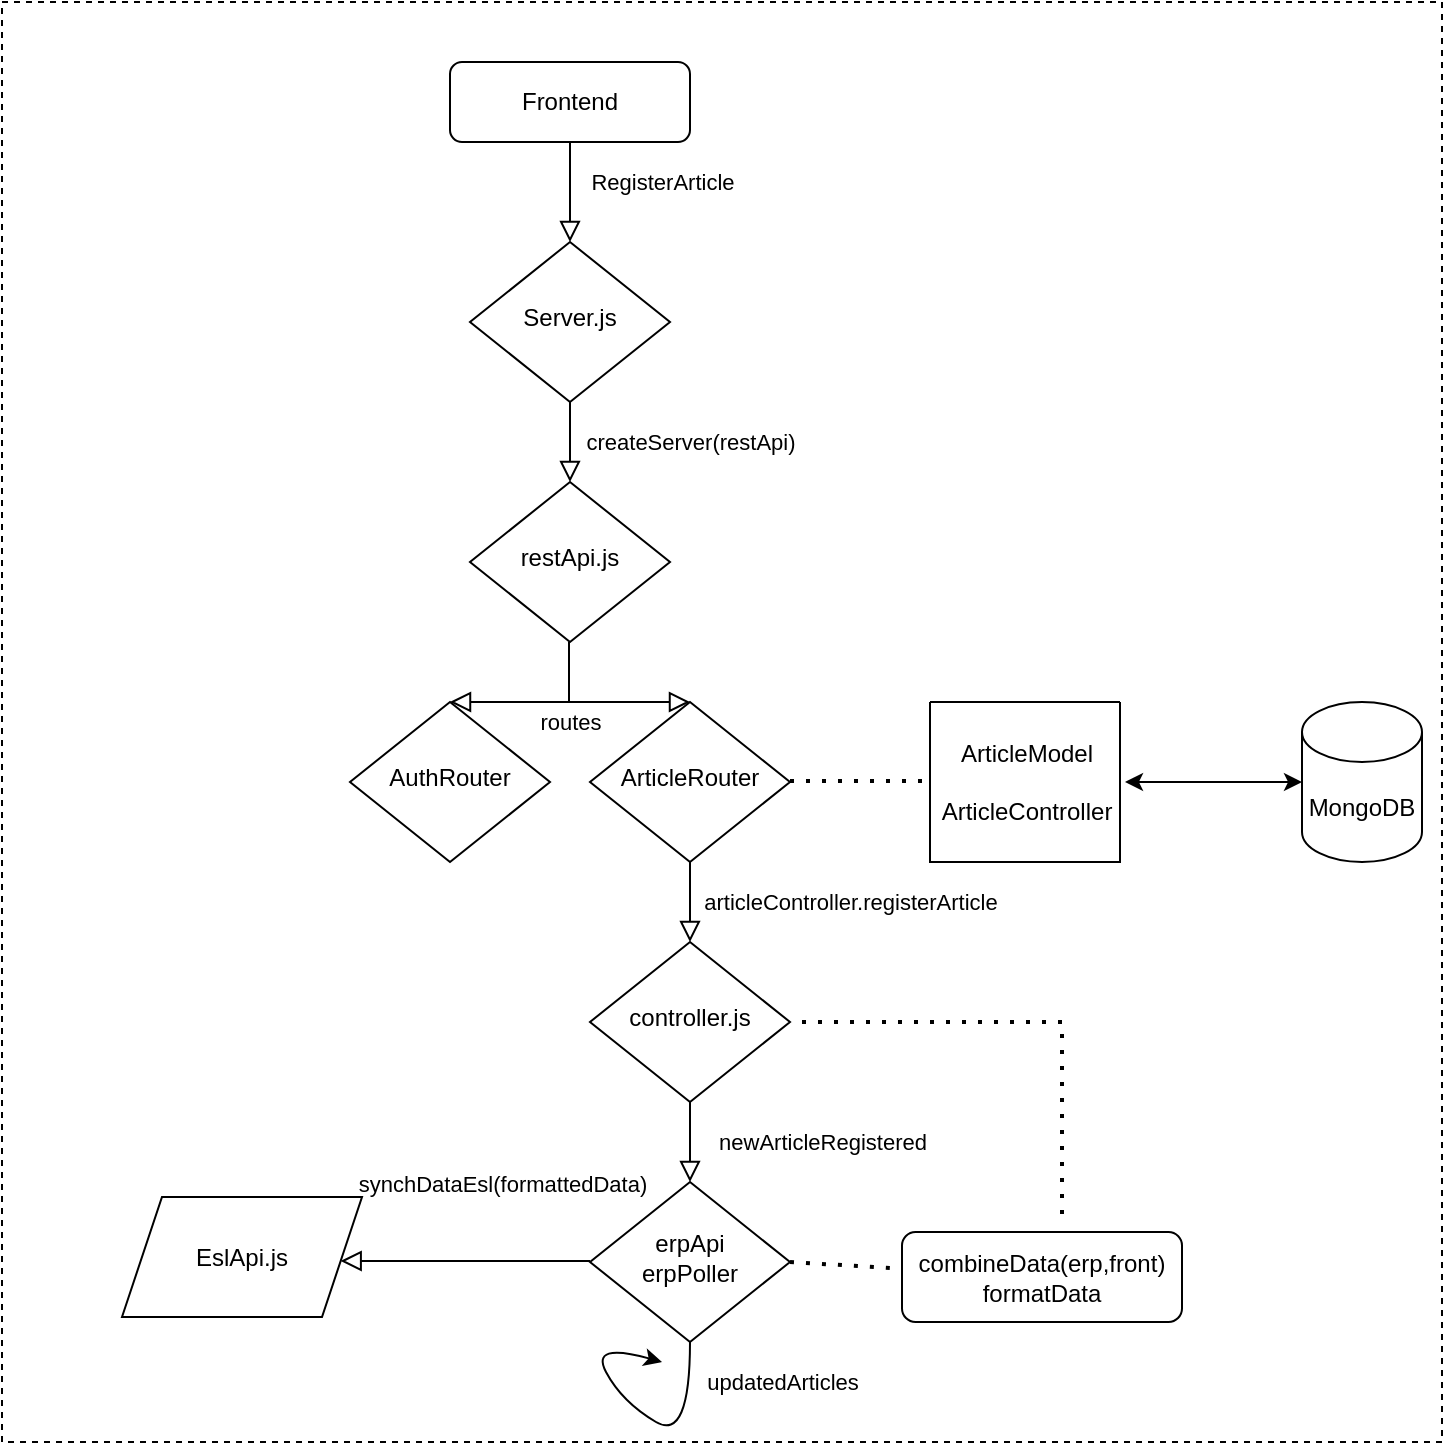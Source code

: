 <mxfile version="16.2.4" type="github">
  <diagram id="C5RBs43oDa-KdzZeNtuy" name="Page-1">
    <mxGraphModel dx="1483" dy="770" grid="1" gridSize="10" guides="1" tooltips="1" connect="1" arrows="1" fold="1" page="1" pageScale="1" pageWidth="1169" pageHeight="827" math="0" shadow="0">
      <root>
        <mxCell id="WIyWlLk6GJQsqaUBKTNV-0" />
        <mxCell id="WIyWlLk6GJQsqaUBKTNV-1" parent="WIyWlLk6GJQsqaUBKTNV-0" />
        <mxCell id="WIyWlLk6GJQsqaUBKTNV-2" value="RegisterArticle" style="rounded=0;html=1;jettySize=auto;orthogonalLoop=1;fontSize=11;endArrow=block;endFill=0;endSize=8;strokeWidth=1;shadow=0;labelBackgroundColor=none;edgeStyle=orthogonalEdgeStyle;" parent="WIyWlLk6GJQsqaUBKTNV-1" source="WIyWlLk6GJQsqaUBKTNV-3" target="WIyWlLk6GJQsqaUBKTNV-6" edge="1">
          <mxGeometry x="-0.2" y="46" relative="1" as="geometry">
            <mxPoint as="offset" />
          </mxGeometry>
        </mxCell>
        <mxCell id="WIyWlLk6GJQsqaUBKTNV-3" value="Frontend" style="rounded=1;whiteSpace=wrap;html=1;fontSize=12;glass=0;strokeWidth=1;shadow=0;" parent="WIyWlLk6GJQsqaUBKTNV-1" vertex="1">
          <mxGeometry x="454" y="80" width="120" height="40" as="geometry" />
        </mxCell>
        <mxCell id="WIyWlLk6GJQsqaUBKTNV-4" value="createServer(restApi)" style="rounded=0;html=1;jettySize=auto;orthogonalLoop=1;fontSize=11;endArrow=block;endFill=0;endSize=8;strokeWidth=1;shadow=0;labelBackgroundColor=none;edgeStyle=orthogonalEdgeStyle;" parent="WIyWlLk6GJQsqaUBKTNV-1" source="WIyWlLk6GJQsqaUBKTNV-6" target="WIyWlLk6GJQsqaUBKTNV-10" edge="1">
          <mxGeometry y="60" relative="1" as="geometry">
            <mxPoint as="offset" />
            <Array as="points">
              <mxPoint x="514" y="280" />
              <mxPoint x="514" y="280" />
            </Array>
          </mxGeometry>
        </mxCell>
        <mxCell id="WIyWlLk6GJQsqaUBKTNV-6" value="Server.js" style="rhombus;whiteSpace=wrap;html=1;shadow=0;fontFamily=Helvetica;fontSize=12;align=center;strokeWidth=1;spacing=6;spacingTop=-4;" parent="WIyWlLk6GJQsqaUBKTNV-1" vertex="1">
          <mxGeometry x="464" y="170" width="100" height="80" as="geometry" />
        </mxCell>
        <mxCell id="WIyWlLk6GJQsqaUBKTNV-10" value="restApi.js" style="rhombus;whiteSpace=wrap;html=1;shadow=0;fontFamily=Helvetica;fontSize=12;align=center;strokeWidth=1;spacing=6;spacingTop=-4;" parent="WIyWlLk6GJQsqaUBKTNV-1" vertex="1">
          <mxGeometry x="464" y="290" width="100" height="80" as="geometry" />
        </mxCell>
        <mxCell id="sJuYMFzOjBdGln9-IdsL-3" value="ArticleRouter" style="rhombus;whiteSpace=wrap;html=1;shadow=0;fontFamily=Helvetica;fontSize=12;align=center;strokeWidth=1;spacing=6;spacingTop=-4;" vertex="1" parent="WIyWlLk6GJQsqaUBKTNV-1">
          <mxGeometry x="524" y="400" width="100" height="80" as="geometry" />
        </mxCell>
        <mxCell id="sJuYMFzOjBdGln9-IdsL-6" value="routes" style="rounded=0;html=1;jettySize=auto;orthogonalLoop=1;fontSize=11;endArrow=block;endFill=0;endSize=8;strokeWidth=1;shadow=0;labelBackgroundColor=none;edgeStyle=orthogonalEdgeStyle;entryX=0.5;entryY=0;entryDx=0;entryDy=0;horizontal=1;" edge="1" parent="WIyWlLk6GJQsqaUBKTNV-1" target="sJuYMFzOjBdGln9-IdsL-7">
          <mxGeometry x="-0.33" y="10" relative="1" as="geometry">
            <mxPoint as="offset" />
            <mxPoint x="513.5" y="370" as="sourcePoint" />
            <mxPoint x="513.5" y="410" as="targetPoint" />
            <Array as="points">
              <mxPoint x="514" y="400" />
            </Array>
          </mxGeometry>
        </mxCell>
        <mxCell id="sJuYMFzOjBdGln9-IdsL-7" value="AuthRouter" style="rhombus;whiteSpace=wrap;html=1;shadow=0;fontFamily=Helvetica;fontSize=12;align=center;strokeWidth=1;spacing=6;spacingTop=-4;" vertex="1" parent="WIyWlLk6GJQsqaUBKTNV-1">
          <mxGeometry x="404" y="400" width="100" height="80" as="geometry" />
        </mxCell>
        <mxCell id="sJuYMFzOjBdGln9-IdsL-8" value="" style="rounded=0;html=1;jettySize=auto;orthogonalLoop=1;fontSize=11;endArrow=block;endFill=0;endSize=8;strokeWidth=1;shadow=0;labelBackgroundColor=none;edgeStyle=orthogonalEdgeStyle;entryX=0.5;entryY=0;entryDx=0;entryDy=0;horizontal=1;" edge="1" parent="WIyWlLk6GJQsqaUBKTNV-1" target="sJuYMFzOjBdGln9-IdsL-3">
          <mxGeometry x="0.337" y="20" relative="1" as="geometry">
            <mxPoint x="1" as="offset" />
            <mxPoint x="513.5" y="370" as="sourcePoint" />
            <mxPoint x="454" y="400" as="targetPoint" />
            <Array as="points">
              <mxPoint x="514" y="400" />
            </Array>
          </mxGeometry>
        </mxCell>
        <mxCell id="sJuYMFzOjBdGln9-IdsL-9" value="" style="endArrow=none;dashed=1;html=1;dashPattern=1 3;strokeWidth=2;rounded=0;" edge="1" parent="WIyWlLk6GJQsqaUBKTNV-1">
          <mxGeometry width="50" height="50" relative="1" as="geometry">
            <mxPoint x="624" y="439.5" as="sourcePoint" />
            <mxPoint x="694" y="439.5" as="targetPoint" />
          </mxGeometry>
        </mxCell>
        <mxCell id="sJuYMFzOjBdGln9-IdsL-10" value="" style="swimlane;startSize=0;" vertex="1" parent="WIyWlLk6GJQsqaUBKTNV-1">
          <mxGeometry x="694" y="400" width="95" height="80" as="geometry">
            <mxRectangle x="400" y="400" width="50" height="40" as="alternateBounds" />
          </mxGeometry>
        </mxCell>
        <mxCell id="sJuYMFzOjBdGln9-IdsL-11" value="ArticleModel&lt;br&gt;&lt;br&gt;ArticleController" style="text;html=1;align=center;verticalAlign=middle;resizable=0;points=[];autosize=1;strokeColor=none;fillColor=none;" vertex="1" parent="sJuYMFzOjBdGln9-IdsL-10">
          <mxGeometry x="-2.5" y="15" width="100" height="50" as="geometry" />
        </mxCell>
        <mxCell id="sJuYMFzOjBdGln9-IdsL-12" value="articleController.registerArticle" style="rounded=0;html=1;jettySize=auto;orthogonalLoop=1;fontSize=11;endArrow=block;endFill=0;endSize=8;strokeWidth=1;shadow=0;labelBackgroundColor=none;edgeStyle=orthogonalEdgeStyle;" edge="1" parent="WIyWlLk6GJQsqaUBKTNV-1">
          <mxGeometry y="80" relative="1" as="geometry">
            <mxPoint as="offset" />
            <mxPoint x="574" y="480" as="sourcePoint" />
            <mxPoint x="574" y="520" as="targetPoint" />
            <Array as="points">
              <mxPoint x="574" y="500" />
              <mxPoint x="574" y="500" />
            </Array>
          </mxGeometry>
        </mxCell>
        <mxCell id="sJuYMFzOjBdGln9-IdsL-13" value="controller.js" style="rhombus;whiteSpace=wrap;html=1;shadow=0;fontFamily=Helvetica;fontSize=12;align=center;strokeWidth=1;spacing=6;spacingTop=-4;" vertex="1" parent="WIyWlLk6GJQsqaUBKTNV-1">
          <mxGeometry x="524" y="520" width="100" height="80" as="geometry" />
        </mxCell>
        <mxCell id="sJuYMFzOjBdGln9-IdsL-15" value="newArticleRegistered" style="rounded=0;html=1;jettySize=auto;orthogonalLoop=1;fontSize=11;endArrow=block;endFill=0;endSize=8;strokeWidth=1;shadow=0;labelBackgroundColor=none;edgeStyle=orthogonalEdgeStyle;" edge="1" parent="WIyWlLk6GJQsqaUBKTNV-1">
          <mxGeometry y="66" relative="1" as="geometry">
            <mxPoint as="offset" />
            <mxPoint x="574" y="600" as="sourcePoint" />
            <mxPoint x="574" y="640" as="targetPoint" />
            <Array as="points">
              <mxPoint x="574" y="620" />
              <mxPoint x="574" y="620" />
            </Array>
          </mxGeometry>
        </mxCell>
        <mxCell id="sJuYMFzOjBdGln9-IdsL-16" value="erpApi&lt;br&gt;erpPoller" style="rhombus;whiteSpace=wrap;html=1;shadow=0;fontFamily=Helvetica;fontSize=12;align=center;strokeWidth=1;spacing=6;spacingTop=-4;" vertex="1" parent="WIyWlLk6GJQsqaUBKTNV-1">
          <mxGeometry x="524" y="640" width="100" height="80" as="geometry" />
        </mxCell>
        <mxCell id="sJuYMFzOjBdGln9-IdsL-17" value="synchDataEsl(formattedData)" style="rounded=0;html=1;jettySize=auto;orthogonalLoop=1;fontSize=11;endArrow=block;endFill=0;endSize=8;strokeWidth=1;shadow=0;labelBackgroundColor=none;edgeStyle=orthogonalEdgeStyle;" edge="1" parent="WIyWlLk6GJQsqaUBKTNV-1" target="sJuYMFzOjBdGln9-IdsL-20">
          <mxGeometry x="-0.294" y="-39" relative="1" as="geometry">
            <mxPoint as="offset" />
            <mxPoint x="524" y="679.5" as="sourcePoint" />
            <mxPoint x="400" y="680" as="targetPoint" />
            <Array as="points">
              <mxPoint x="504" y="679.5" />
              <mxPoint x="504" y="679.5" />
            </Array>
          </mxGeometry>
        </mxCell>
        <mxCell id="sJuYMFzOjBdGln9-IdsL-18" value="" style="endArrow=none;dashed=1;html=1;dashPattern=1 3;strokeWidth=2;rounded=0;exitX=1;exitY=0.5;exitDx=0;exitDy=0;" edge="1" parent="WIyWlLk6GJQsqaUBKTNV-1" source="sJuYMFzOjBdGln9-IdsL-16" target="sJuYMFzOjBdGln9-IdsL-19">
          <mxGeometry width="50" height="50" relative="1" as="geometry">
            <mxPoint x="550" y="600" as="sourcePoint" />
            <mxPoint x="690" y="680" as="targetPoint" />
          </mxGeometry>
        </mxCell>
        <mxCell id="sJuYMFzOjBdGln9-IdsL-19" value="combineData(erp,front)&lt;br&gt;formatData" style="rounded=1;whiteSpace=wrap;html=1;" vertex="1" parent="WIyWlLk6GJQsqaUBKTNV-1">
          <mxGeometry x="680" y="665" width="140" height="45" as="geometry" />
        </mxCell>
        <mxCell id="sJuYMFzOjBdGln9-IdsL-20" value="EslApi.js" style="shape=parallelogram;perimeter=parallelogramPerimeter;whiteSpace=wrap;html=1;fixedSize=1;" vertex="1" parent="WIyWlLk6GJQsqaUBKTNV-1">
          <mxGeometry x="290" y="647.5" width="120" height="60" as="geometry" />
        </mxCell>
        <mxCell id="sJuYMFzOjBdGln9-IdsL-22" value="" style="endArrow=none;dashed=1;html=1;dashPattern=1 3;strokeWidth=2;rounded=0;" edge="1" parent="WIyWlLk6GJQsqaUBKTNV-1">
          <mxGeometry width="50" height="50" relative="1" as="geometry">
            <mxPoint x="630" y="560" as="sourcePoint" />
            <mxPoint x="760" y="660" as="targetPoint" />
            <Array as="points">
              <mxPoint x="760" y="560" />
            </Array>
          </mxGeometry>
        </mxCell>
        <mxCell id="sJuYMFzOjBdGln9-IdsL-23" value="" style="curved=1;endArrow=classic;html=1;rounded=0;" edge="1" parent="WIyWlLk6GJQsqaUBKTNV-1">
          <mxGeometry width="50" height="50" relative="1" as="geometry">
            <mxPoint x="574" y="720" as="sourcePoint" />
            <mxPoint x="560" y="730" as="targetPoint" />
            <Array as="points">
              <mxPoint x="574" y="770" />
              <mxPoint x="540" y="750" />
              <mxPoint x="524" y="720" />
            </Array>
          </mxGeometry>
        </mxCell>
        <mxCell id="sJuYMFzOjBdGln9-IdsL-24" value="updatedArticles" style="edgeLabel;html=1;align=center;verticalAlign=middle;resizable=0;points=[];" vertex="1" connectable="0" parent="sJuYMFzOjBdGln9-IdsL-23">
          <mxGeometry x="-0.58" y="-5" relative="1" as="geometry">
            <mxPoint x="51" y="-14" as="offset" />
          </mxGeometry>
        </mxCell>
        <mxCell id="sJuYMFzOjBdGln9-IdsL-25" value="MongoDB" style="shape=cylinder3;whiteSpace=wrap;html=1;boundedLbl=1;backgroundOutline=1;size=15;" vertex="1" parent="WIyWlLk6GJQsqaUBKTNV-1">
          <mxGeometry x="880" y="400" width="60" height="80" as="geometry" />
        </mxCell>
        <mxCell id="sJuYMFzOjBdGln9-IdsL-26" value="" style="endArrow=classic;startArrow=classic;html=1;rounded=0;exitX=0;exitY=0.5;exitDx=0;exitDy=0;exitPerimeter=0;" edge="1" parent="WIyWlLk6GJQsqaUBKTNV-1" source="sJuYMFzOjBdGln9-IdsL-25" target="sJuYMFzOjBdGln9-IdsL-11">
          <mxGeometry width="50" height="50" relative="1" as="geometry">
            <mxPoint x="490" y="510" as="sourcePoint" />
            <mxPoint x="540" y="460" as="targetPoint" />
          </mxGeometry>
        </mxCell>
        <mxCell id="sJuYMFzOjBdGln9-IdsL-29" value="" style="whiteSpace=wrap;html=1;aspect=fixed;dashed=1;fillColor=none;" vertex="1" parent="WIyWlLk6GJQsqaUBKTNV-1">
          <mxGeometry x="230" y="50" width="720" height="720" as="geometry" />
        </mxCell>
      </root>
    </mxGraphModel>
  </diagram>
</mxfile>
